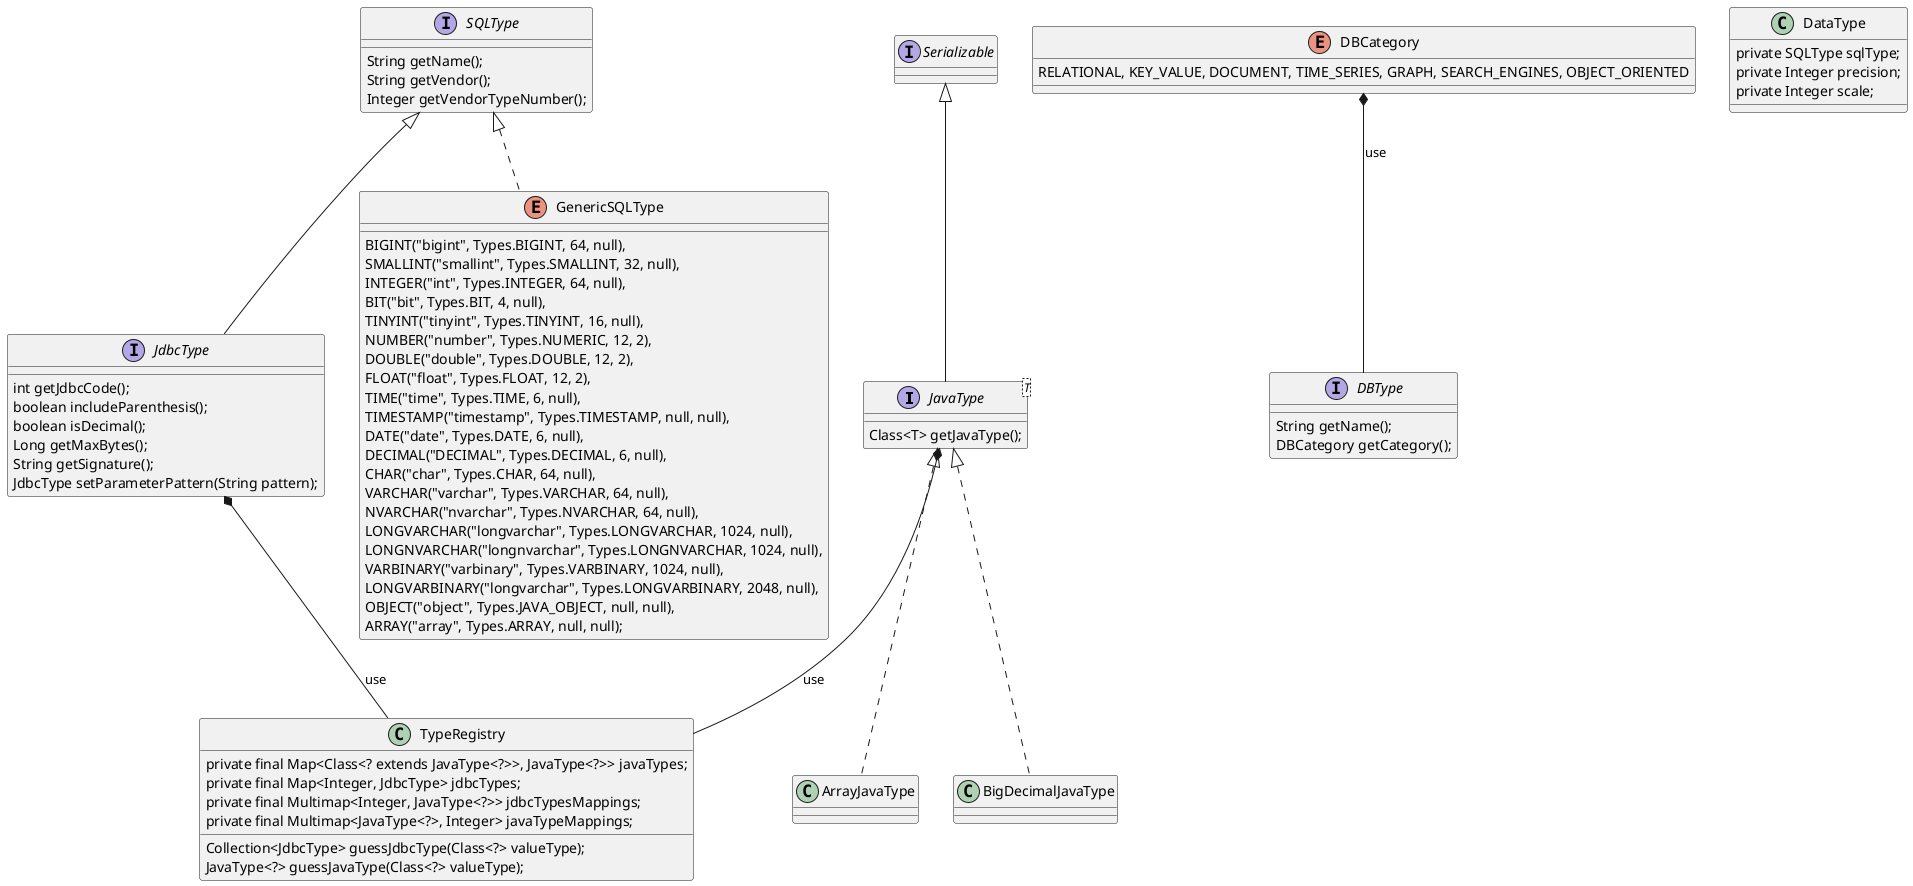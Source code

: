 @startuml
'https://plantuml.com/class-diagram

interface JavaType<T> extends Serializable {
    Class<T> getJavaType();
}

interface SQLType {
    String getName();
    String getVendor();
    Integer getVendorTypeNumber();
}

interface JdbcType extends SQLType {
    int getJdbcCode();
    boolean includeParenthesis();
    boolean isDecimal();
    Long getMaxBytes();
    String getSignature();
    JdbcType setParameterPattern(String pattern);
}

interface DBType {
    String getName();
    DBCategory getCategory();
}

enum DBCategory {
        RELATIONAL, KEY_VALUE, DOCUMENT, TIME_SERIES, GRAPH, SEARCH_ENGINES, OBJECT_ORIENTED
}

class DataType {
    private SQLType sqlType;
    private Integer precision;
    private Integer scale;
}


enum GenericSQLType implements SQLType {
    BIGINT("bigint", Types.BIGINT, 64, null),
    SMALLINT("smallint", Types.SMALLINT, 32, null),
    INTEGER("int", Types.INTEGER, 64, null),
    BIT("bit", Types.BIT, 4, null),
    TINYINT("tinyint", Types.TINYINT, 16, null),
    NUMBER("number", Types.NUMERIC, 12, 2),
    DOUBLE("double", Types.DOUBLE, 12, 2),
    FLOAT("float", Types.FLOAT, 12, 2),
    TIME("time", Types.TIME, 6, null),
    TIMESTAMP("timestamp", Types.TIMESTAMP, null, null),
    DATE("date", Types.DATE, 6, null),
    DECIMAL("DECIMAL", Types.DECIMAL, 6, null),
    CHAR("char", Types.CHAR, 64, null),
    VARCHAR("varchar", Types.VARCHAR, 64, null),
    NVARCHAR("nvarchar", Types.NVARCHAR, 64, null),
    LONGVARCHAR("longvarchar", Types.LONGVARCHAR, 1024, null),
    LONGNVARCHAR("longnvarchar", Types.LONGNVARCHAR, 1024, null),
    VARBINARY("varbinary", Types.VARBINARY, 1024, null),
    LONGVARBINARY("longvarchar", Types.LONGVARBINARY, 2048, null),
    OBJECT("object", Types.JAVA_OBJECT, null, null),
    ARRAY("array", Types.ARRAY, null, null);
}

class ArrayJavaType implements JavaType {}
class BigDecimalJavaType implements JavaType {}

class TypeRegistry {

    private final Map<Class<? extends JavaType<?>>, JavaType<?>> javaTypes;
    private final Map<Integer, JdbcType> jdbcTypes;
    private final Multimap<Integer, JavaType<?>> jdbcTypesMappings;
    private final Multimap<JavaType<?>, Integer> javaTypeMappings;

    Collection<JdbcType> guessJdbcType(Class<?> valueType);
    JavaType<?> guessJavaType(Class<?> valueType);
}

DBCategory *-- DBType : use

JavaType *-- TypeRegistry : use
JdbcType *-- TypeRegistry : use

@enduml